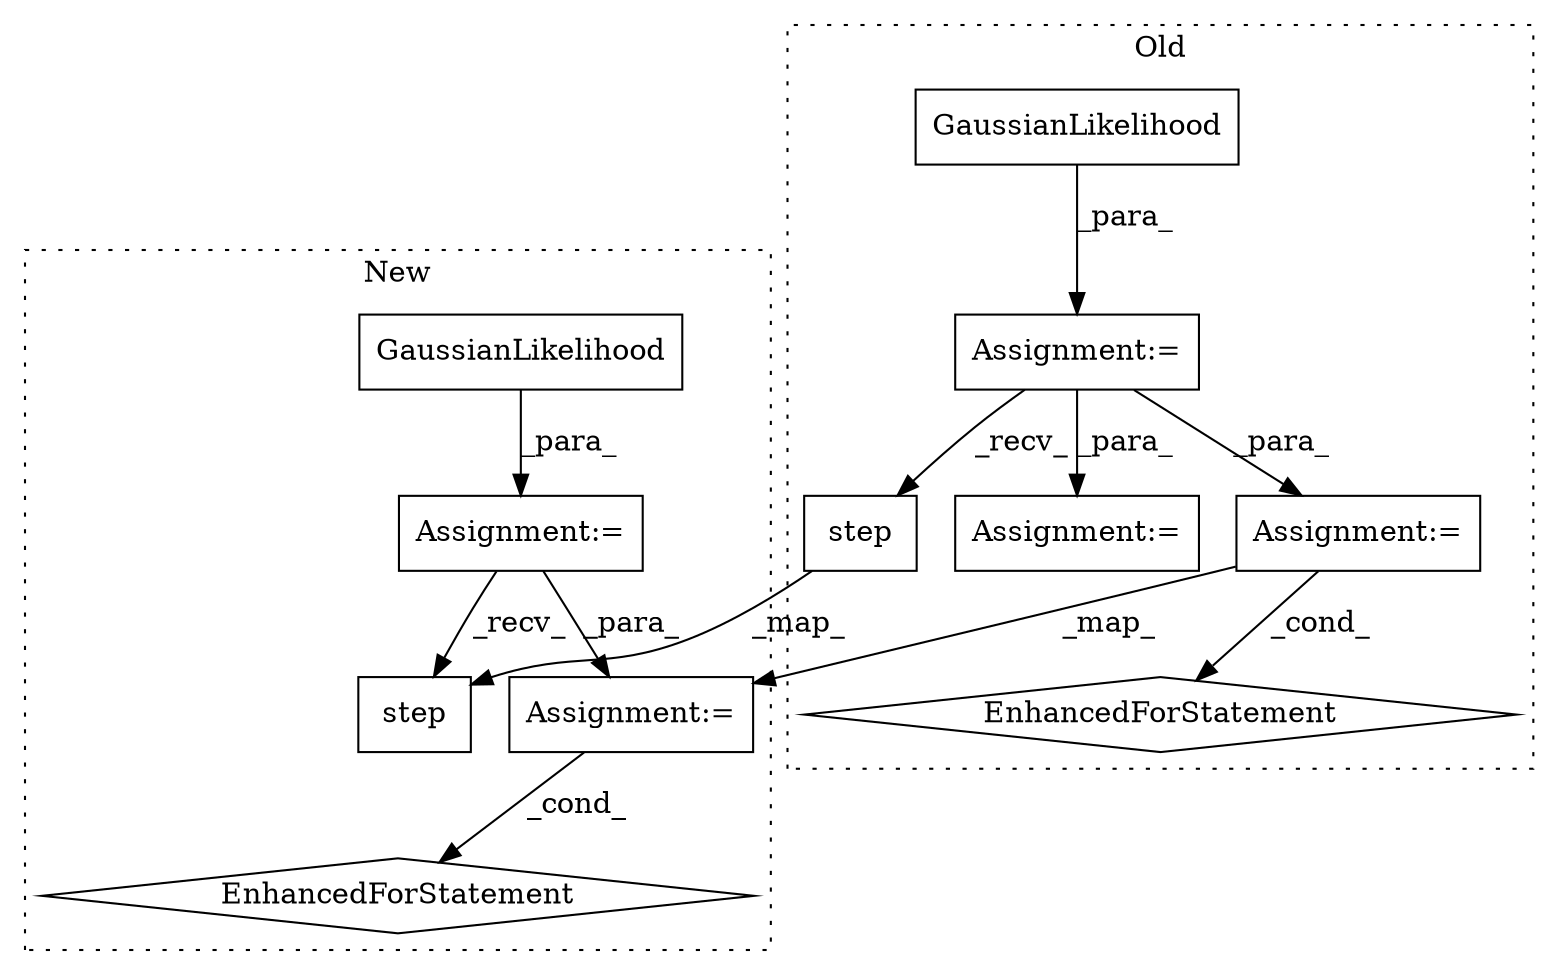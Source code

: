 digraph G {
subgraph cluster0 {
1 [label="EnhancedForStatement" a="70" s="3272,3362" l="57,2" shape="diamond"];
6 [label="Assignment:=" a="7" s="3272,3362" l="57,2" shape="box"];
7 [label="GaussianLikelihood" a="32" s="2566,2626" l="19,1" shape="box"];
8 [label="step" a="32" s="3702" l="6" shape="box"];
10 [label="Assignment:=" a="7" s="2565" l="1" shape="box"];
11 [label="Assignment:=" a="7" s="3481,3573" l="57,2" shape="box"];
label = "Old";
style="dotted";
}
subgraph cluster1 {
2 [label="GaussianLikelihood" a="32" s="2242" l="20" shape="box"];
3 [label="Assignment:=" a="7" s="2241" l="1" shape="box"];
4 [label="EnhancedForStatement" a="70" s="2827,2913" l="53,2" shape="diamond"];
5 [label="Assignment:=" a="7" s="2827,2913" l="53,2" shape="box"];
9 [label="step" a="32" s="3233" l="6" shape="box"];
label = "New";
style="dotted";
}
2 -> 3 [label="_para_"];
3 -> 9 [label="_recv_"];
3 -> 5 [label="_para_"];
5 -> 4 [label="_cond_"];
6 -> 1 [label="_cond_"];
6 -> 5 [label="_map_"];
7 -> 10 [label="_para_"];
8 -> 9 [label="_map_"];
10 -> 6 [label="_para_"];
10 -> 8 [label="_recv_"];
10 -> 11 [label="_para_"];
}